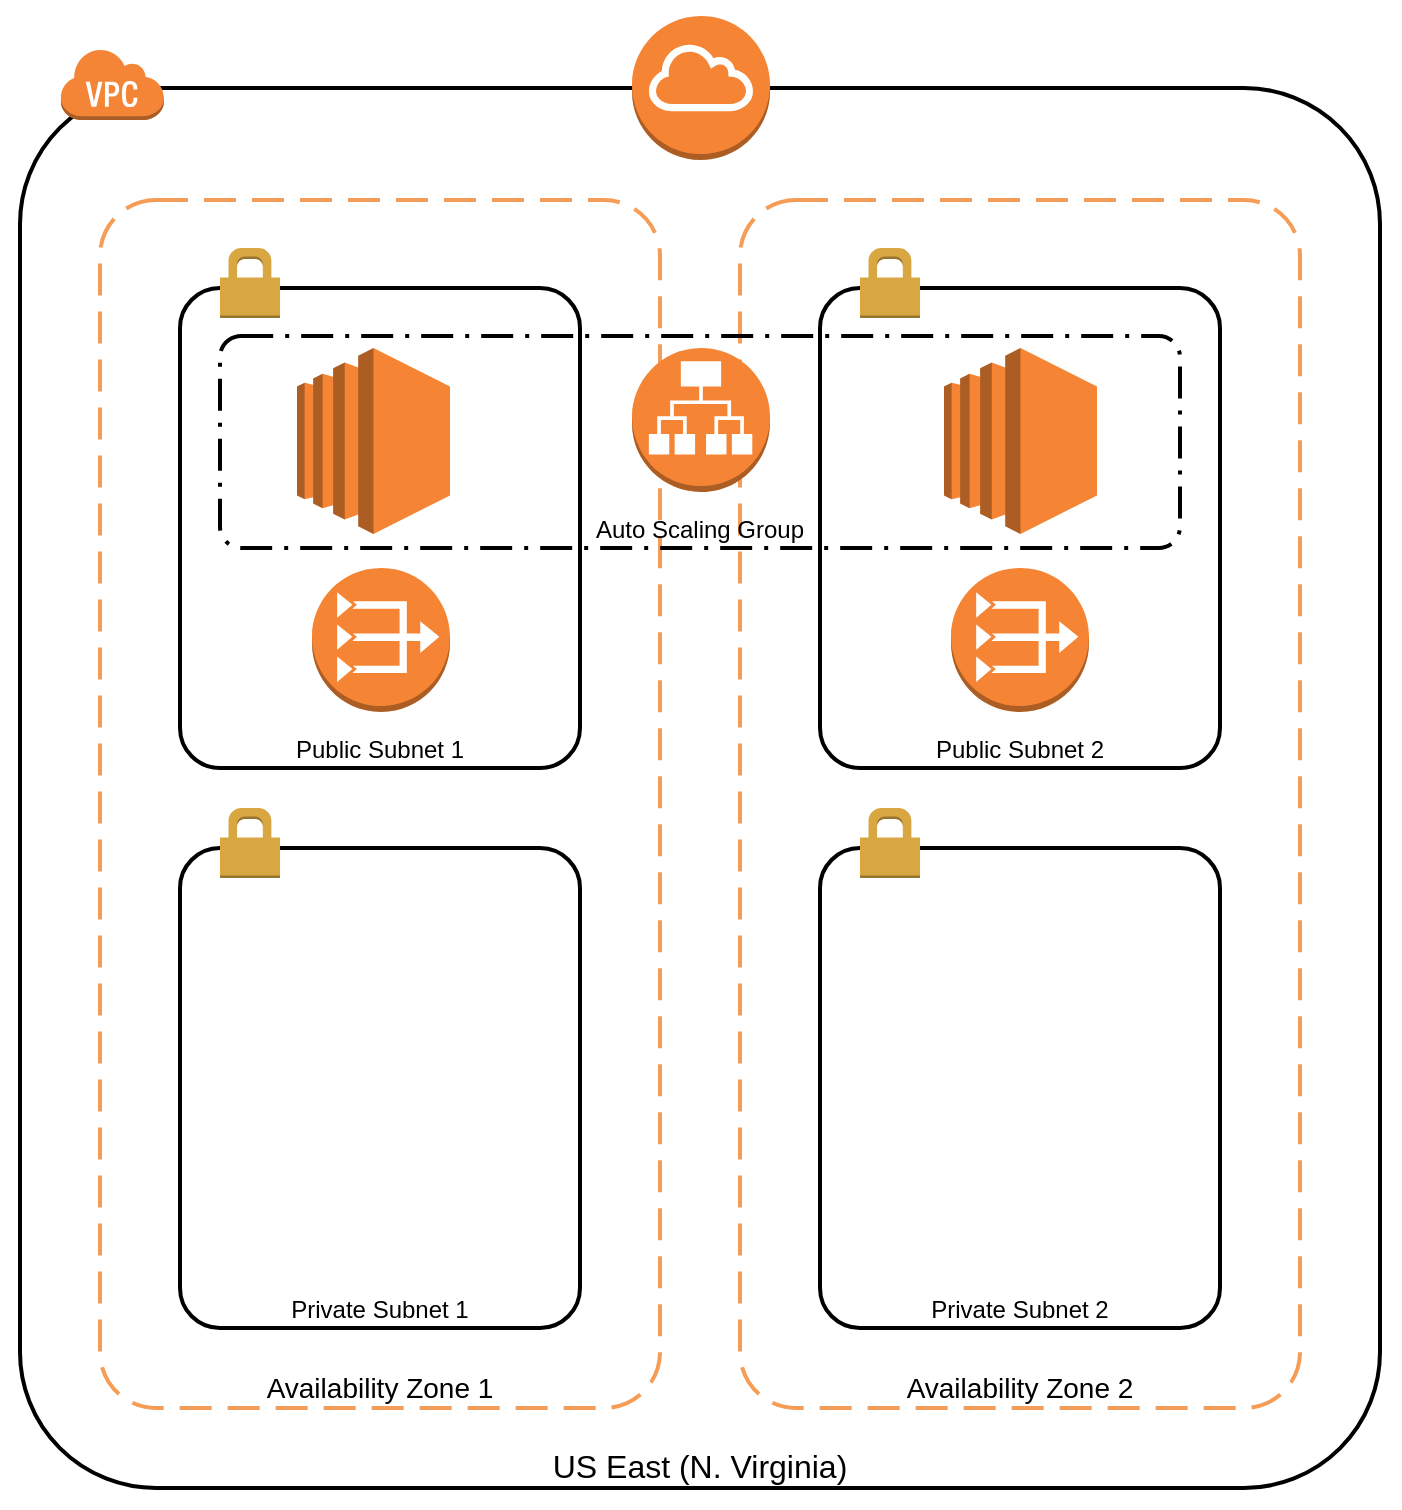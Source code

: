 <mxfile version="10.9.8" type="github"><diagram id="NBuzykiXZqDgpGrnV-WK" name="Page-1"><mxGraphModel dx="939" dy="576" grid="1" gridSize="10" guides="1" tooltips="1" connect="1" arrows="1" fold="1" page="1" pageScale="1" pageWidth="850" pageHeight="1100" math="0" shadow="0"><root><mxCell id="0"/><mxCell id="1" parent="0"/><mxCell id="_qp9qb1tDxuJyNr31mA4-26" value="" style="rounded=0;whiteSpace=wrap;html=1;fontSize=14;strokeColor=none;" vertex="1" parent="1"><mxGeometry x="30" y="16" width="700" height="754" as="geometry"/></mxCell><mxCell id="_qp9qb1tDxuJyNr31mA4-1" value="US East (N. Virginia)" style="rounded=1;arcSize=10;dashed=0;strokeColor=#000000;fillColor=none;gradientColor=none;strokeWidth=2;verticalAlign=bottom;fontSize=16;" vertex="1" parent="1"><mxGeometry x="40" y="60" width="680" height="700" as="geometry"/></mxCell><mxCell id="_qp9qb1tDxuJyNr31mA4-3" value="Availability Zone 1" style="rounded=1;arcSize=10;dashed=1;strokeColor=#F59D56;fillColor=none;gradientColor=none;dashPattern=8 4;strokeWidth=2;verticalAlign=bottom;fontSize=14;" vertex="1" parent="1"><mxGeometry x="80" y="116" width="280" height="604" as="geometry"/></mxCell><mxCell id="_qp9qb1tDxuJyNr31mA4-4" value="Public Subnet 1" style="rounded=1;arcSize=10;dashed=0;strokeColor=#000000;fillColor=none;gradientColor=none;strokeWidth=2;verticalAlign=bottom;" vertex="1" parent="1"><mxGeometry x="120" y="160" width="200" height="240" as="geometry"/></mxCell><mxCell id="_qp9qb1tDxuJyNr31mA4-6" value="Private Subnet 1" style="rounded=1;arcSize=10;dashed=0;strokeColor=#000000;fillColor=none;gradientColor=none;strokeWidth=2;verticalAlign=bottom;" vertex="1" parent="1"><mxGeometry x="120" y="440" width="200" height="240" as="geometry"/></mxCell><mxCell id="_qp9qb1tDxuJyNr31mA4-9" value="Availability Zone 2" style="rounded=1;arcSize=10;dashed=1;strokeColor=#F59D56;fillColor=none;gradientColor=none;dashPattern=8 4;strokeWidth=2;verticalAlign=bottom;fontSize=14;" vertex="1" parent="1"><mxGeometry x="400" y="116" width="280" height="604" as="geometry"/></mxCell><mxCell id="_qp9qb1tDxuJyNr31mA4-10" value="Public Subnet 2" style="rounded=1;arcSize=10;dashed=0;strokeColor=#000000;fillColor=none;gradientColor=none;strokeWidth=2;verticalAlign=bottom;" vertex="1" parent="1"><mxGeometry x="440" y="160" width="200" height="240" as="geometry"/></mxCell><mxCell id="_qp9qb1tDxuJyNr31mA4-12" value="Private Subnet 2" style="rounded=1;arcSize=10;dashed=0;strokeColor=#000000;fillColor=none;gradientColor=none;strokeWidth=2;verticalAlign=bottom;" vertex="1" parent="1"><mxGeometry x="440" y="440" width="200" height="240" as="geometry"/></mxCell><mxCell id="_qp9qb1tDxuJyNr31mA4-21" value="Auto Scaling Group" style="rounded=1;arcSize=10;dashed=1;strokeColor=#000000;fillColor=none;gradientColor=none;dashPattern=8 3 1 3;strokeWidth=2;verticalAlign=bottom;" vertex="1" parent="1"><mxGeometry x="140" y="184" width="480" height="106" as="geometry"/></mxCell><mxCell id="_qp9qb1tDxuJyNr31mA4-2" value="" style="dashed=0;html=1;shape=mxgraph.aws3.virtual_private_cloud;fillColor=#F58536;gradientColor=none;dashed=0;" vertex="1" parent="1"><mxGeometry x="60" y="40" width="52" height="36" as="geometry"/></mxCell><mxCell id="_qp9qb1tDxuJyNr31mA4-5" value="" style="dashed=0;html=1;shape=mxgraph.aws3.permissions;fillColor=#D9A741;gradientColor=none;dashed=0;" vertex="1" parent="1"><mxGeometry x="140" y="140" width="30" height="35" as="geometry"/></mxCell><mxCell id="_qp9qb1tDxuJyNr31mA4-7" value="" style="dashed=0;html=1;shape=mxgraph.aws3.permissions;fillColor=#D9A741;gradientColor=none;dashed=0;" vertex="1" parent="1"><mxGeometry x="140" y="420" width="30" height="35" as="geometry"/></mxCell><mxCell id="_qp9qb1tDxuJyNr31mA4-8" value="" style="outlineConnect=0;dashed=0;verticalLabelPosition=bottom;verticalAlign=top;align=center;html=1;shape=mxgraph.aws3.ec2;fillColor=#F58534;gradientColor=none;" vertex="1" parent="1"><mxGeometry x="178.5" y="190" width="76.5" height="93" as="geometry"/></mxCell><mxCell id="_qp9qb1tDxuJyNr31mA4-11" value="" style="dashed=0;html=1;shape=mxgraph.aws3.permissions;fillColor=#D9A741;gradientColor=none;dashed=0;" vertex="1" parent="1"><mxGeometry x="460" y="140" width="30" height="35" as="geometry"/></mxCell><mxCell id="_qp9qb1tDxuJyNr31mA4-13" value="" style="dashed=0;html=1;shape=mxgraph.aws3.permissions;fillColor=#D9A741;gradientColor=none;dashed=0;" vertex="1" parent="1"><mxGeometry x="460" y="420" width="30" height="35" as="geometry"/></mxCell><mxCell id="_qp9qb1tDxuJyNr31mA4-14" value="" style="outlineConnect=0;dashed=0;verticalLabelPosition=bottom;verticalAlign=top;align=center;html=1;shape=mxgraph.aws3.ec2;fillColor=#F58534;gradientColor=none;" vertex="1" parent="1"><mxGeometry x="502" y="190" width="76.5" height="93" as="geometry"/></mxCell><mxCell id="_qp9qb1tDxuJyNr31mA4-15" value="" style="outlineConnect=0;dashed=0;verticalLabelPosition=bottom;verticalAlign=top;align=center;html=1;shape=mxgraph.aws3.internet_gateway;fillColor=#F58534;gradientColor=none;" vertex="1" parent="1"><mxGeometry x="346" y="24" width="69" height="72" as="geometry"/></mxCell><mxCell id="_qp9qb1tDxuJyNr31mA4-16" value="" style="outlineConnect=0;dashed=0;verticalLabelPosition=bottom;verticalAlign=top;align=center;html=1;shape=mxgraph.aws3.vpc_nat_gateway;fillColor=#F58534;gradientColor=none;" vertex="1" parent="1"><mxGeometry x="186" y="300" width="69" height="72" as="geometry"/></mxCell><mxCell id="_qp9qb1tDxuJyNr31mA4-19" value="" style="outlineConnect=0;dashed=0;verticalLabelPosition=bottom;verticalAlign=top;align=center;html=1;shape=mxgraph.aws3.vpc_nat_gateway;fillColor=#F58534;gradientColor=none;" vertex="1" parent="1"><mxGeometry x="505.5" y="300" width="69" height="72" as="geometry"/></mxCell><mxCell id="_qp9qb1tDxuJyNr31mA4-22" value="" style="outlineConnect=0;dashed=0;verticalLabelPosition=bottom;verticalAlign=top;align=center;html=1;shape=mxgraph.aws3.application_load_balancer;fillColor=#F58534;gradientColor=none;" vertex="1" parent="1"><mxGeometry x="346" y="190" width="69" height="72" as="geometry"/></mxCell><mxCell id="_qp9qb1tDxuJyNr31mA4-23" value="" style="shape=image;imageAspect=0;aspect=fixed;verticalLabelPosition=bottom;verticalAlign=top;image=https://ih0.redbubble.net/avatar.1565533.100x100.jpg;" vertex="1" parent="1"><mxGeometry x="208" y="211" width="60" height="60" as="geometry"/></mxCell><mxCell id="_qp9qb1tDxuJyNr31mA4-24" value="" style="shape=image;imageAspect=0;aspect=fixed;verticalLabelPosition=bottom;verticalAlign=top;image=https://ih0.redbubble.net/avatar.1565533.100x100.jpg;" vertex="1" parent="1"><mxGeometry x="532" y="211" width="60" height="60" as="geometry"/></mxCell></root></mxGraphModel></diagram></mxfile>
